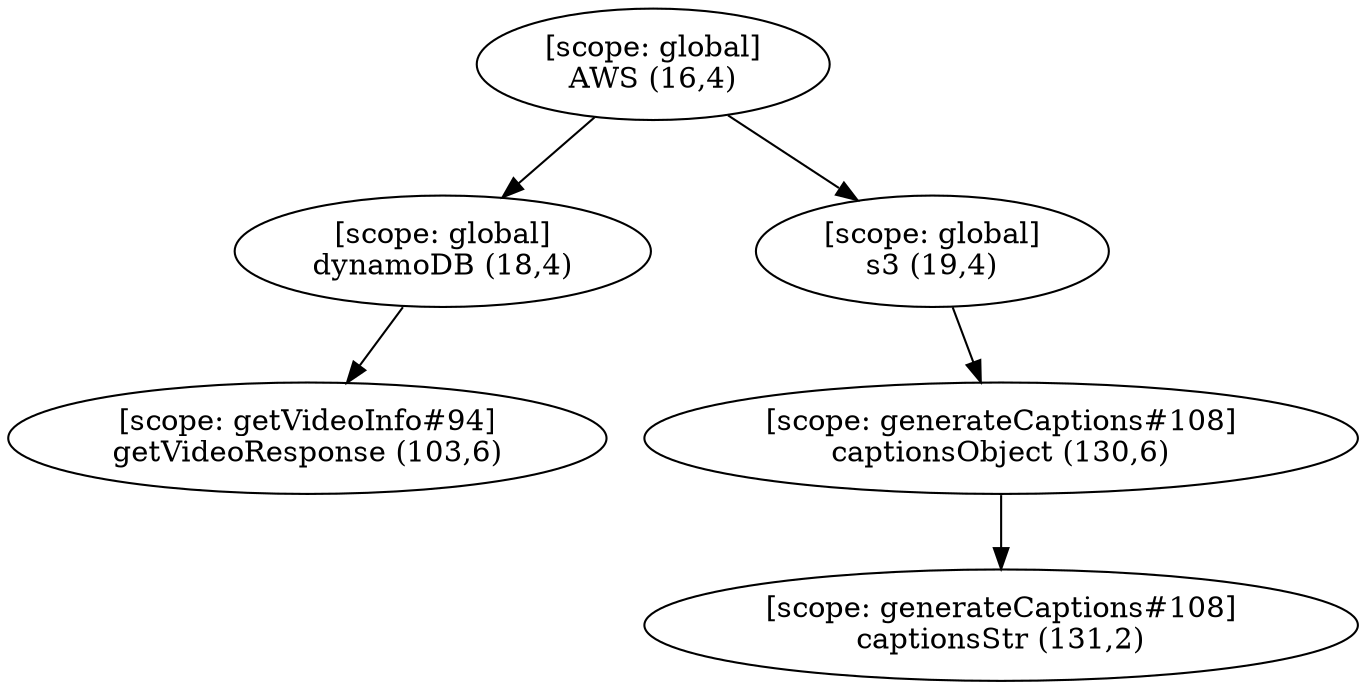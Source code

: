 digraph G {
  graph [ rankdir =TB ];
subgraph global {
  graph [ label = "Scope [global]" ];
  "[scope: global]
AWS (16,4)";
  "[scope: global]
dynamoDB (18,4)";
  "[scope: global]
s3 (19,4)";
}

subgraph getVideoInfo_94 {
  graph [ label = "Scope [getVideoInfo_94]" ];
  "[scope: getVideoInfo#94]
getVideoResponse (103,6)";
}

subgraph generateCaptions_108 {
  graph [ label = "Scope [generateCaptions_108]" ];
  "[scope: generateCaptions#108]
captionsObject (130,6)";
  "[scope: generateCaptions#108]
captionsStr (131,2)";
}

  "[scope: global]
AWS (16,4)" -> "[scope: global]
dynamoDB (18,4)";
  "[scope: global]
AWS (16,4)" -> "[scope: global]
s3 (19,4)";
  "[scope: global]
dynamoDB (18,4)" -> "[scope: getVideoInfo#94]
getVideoResponse (103,6)";
  "[scope: global]
s3 (19,4)" -> "[scope: generateCaptions#108]
captionsObject (130,6)";
  "[scope: generateCaptions#108]
captionsObject (130,6)" -> "[scope: generateCaptions#108]
captionsStr (131,2)";
}
